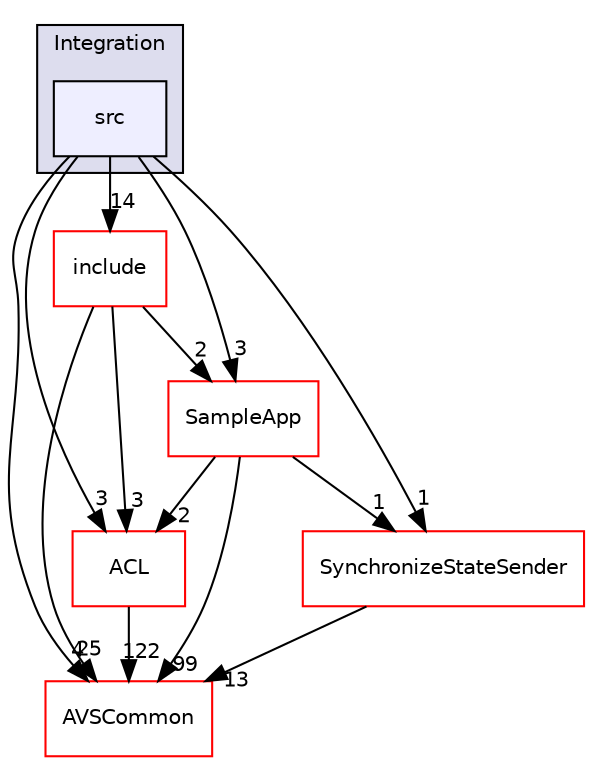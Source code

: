 digraph "/home/ANT.AMAZON.COM/womw/workplace/1.19_release/doxy/avs-device-sdk/Integration/src" {
  compound=true
  node [ fontsize="10", fontname="Helvetica"];
  edge [ labelfontsize="10", labelfontname="Helvetica"];
  subgraph clusterdir_eecb7863cc5539e333a9a51474f7e532 {
    graph [ bgcolor="#ddddee", pencolor="black", label="Integration" fontname="Helvetica", fontsize="10", URL="dir_eecb7863cc5539e333a9a51474f7e532.html"]
  dir_b305b79323af1f2661a24900bce79295 [shape=box, label="src", style="filled", fillcolor="#eeeeff", pencolor="black", URL="dir_b305b79323af1f2661a24900bce79295.html"];
  }
  dir_d487033c4cf6e1e6824ef2db7b280e3e [shape=box label="include" fillcolor="white" style="filled" color="red" URL="dir_d487033c4cf6e1e6824ef2db7b280e3e.html"];
  dir_69fa8d0f4fee2820ffc8601fbf428b42 [shape=box label="SampleApp" fillcolor="white" style="filled" color="red" URL="dir_69fa8d0f4fee2820ffc8601fbf428b42.html"];
  dir_b1dfedc9efa610ba8c818c30206ff41f [shape=box label="ACL" fillcolor="white" style="filled" color="red" URL="dir_b1dfedc9efa610ba8c818c30206ff41f.html"];
  dir_13e65effb2bde530b17b3d5eefcd0266 [shape=box label="AVSCommon" fillcolor="white" style="filled" color="red" URL="dir_13e65effb2bde530b17b3d5eefcd0266.html"];
  dir_3bb03bb8f5c109658007b64753c5da0f [shape=box label="SynchronizeStateSender" fillcolor="white" style="filled" color="red" URL="dir_3bb03bb8f5c109658007b64753c5da0f.html"];
  dir_d487033c4cf6e1e6824ef2db7b280e3e->dir_69fa8d0f4fee2820ffc8601fbf428b42 [headlabel="2", labeldistance=1.5 headhref="dir_000306_000366.html"];
  dir_d487033c4cf6e1e6824ef2db7b280e3e->dir_b1dfedc9efa610ba8c818c30206ff41f [headlabel="3", labeldistance=1.5 headhref="dir_000306_000000.html"];
  dir_d487033c4cf6e1e6824ef2db7b280e3e->dir_13e65effb2bde530b17b3d5eefcd0266 [headlabel="25", labeldistance=1.5 headhref="dir_000306_000017.html"];
  dir_69fa8d0f4fee2820ffc8601fbf428b42->dir_b1dfedc9efa610ba8c818c30206ff41f [headlabel="2", labeldistance=1.5 headhref="dir_000366_000000.html"];
  dir_69fa8d0f4fee2820ffc8601fbf428b42->dir_13e65effb2bde530b17b3d5eefcd0266 [headlabel="99", labeldistance=1.5 headhref="dir_000366_000017.html"];
  dir_69fa8d0f4fee2820ffc8601fbf428b42->dir_3bb03bb8f5c109658007b64753c5da0f [headlabel="1", labeldistance=1.5 headhref="dir_000366_000400.html"];
  dir_b1dfedc9efa610ba8c818c30206ff41f->dir_13e65effb2bde530b17b3d5eefcd0266 [headlabel="122", labeldistance=1.5 headhref="dir_000000_000017.html"];
  dir_b305b79323af1f2661a24900bce79295->dir_d487033c4cf6e1e6824ef2db7b280e3e [headlabel="14", labeldistance=1.5 headhref="dir_000308_000306.html"];
  dir_b305b79323af1f2661a24900bce79295->dir_69fa8d0f4fee2820ffc8601fbf428b42 [headlabel="3", labeldistance=1.5 headhref="dir_000308_000366.html"];
  dir_b305b79323af1f2661a24900bce79295->dir_b1dfedc9efa610ba8c818c30206ff41f [headlabel="3", labeldistance=1.5 headhref="dir_000308_000000.html"];
  dir_b305b79323af1f2661a24900bce79295->dir_13e65effb2bde530b17b3d5eefcd0266 [headlabel="4", labeldistance=1.5 headhref="dir_000308_000017.html"];
  dir_b305b79323af1f2661a24900bce79295->dir_3bb03bb8f5c109658007b64753c5da0f [headlabel="1", labeldistance=1.5 headhref="dir_000308_000400.html"];
  dir_3bb03bb8f5c109658007b64753c5da0f->dir_13e65effb2bde530b17b3d5eefcd0266 [headlabel="13", labeldistance=1.5 headhref="dir_000400_000017.html"];
}
